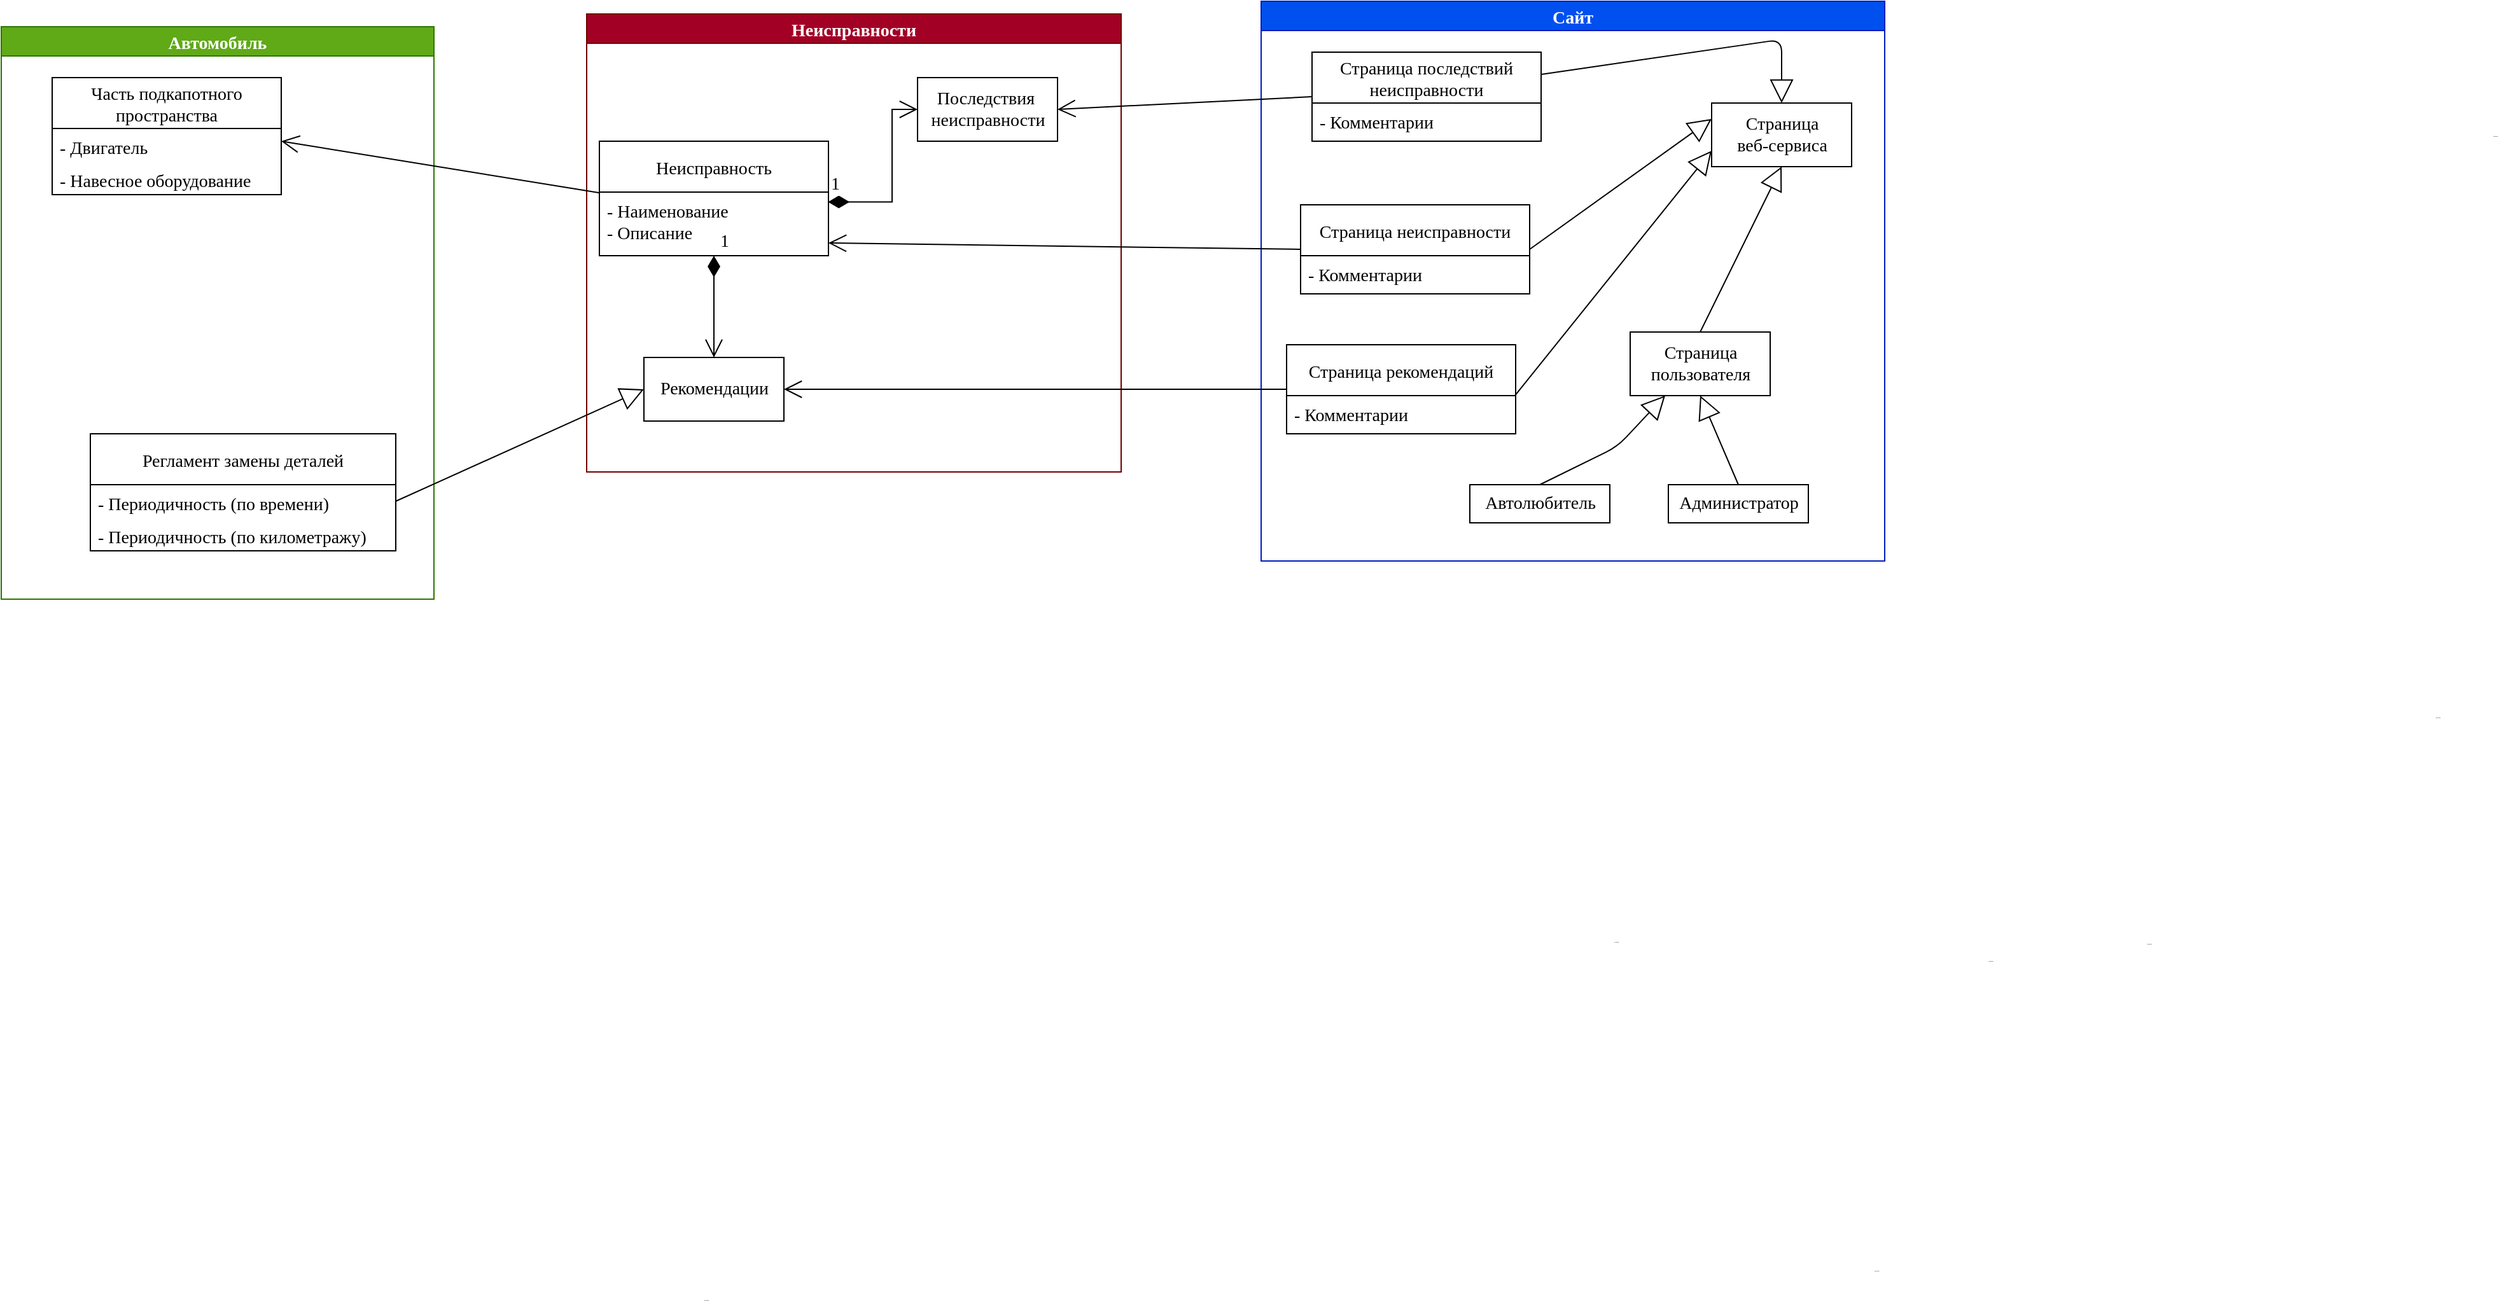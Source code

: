 <mxfile version="20.6.2" type="github" pages="5"><diagram id="lb3u8sS8OnbhurdYgaTN" name="Страница 1"><mxGraphModel dx="1730" dy="965" grid="1" gridSize="10" guides="1" tooltips="1" connect="1" arrows="1" fold="1" page="1" pageScale="1" pageWidth="827" pageHeight="1169" math="0" shadow="0"><root><mxCell id="0"/><mxCell id="1" parent="0"/><mxCell id="kGI2c67u0rsvxL_ZdpxG-1" value="Автомобиль" style="swimlane;fontFamily=Tahoma;fontSize=14;fillColor=#60a917;strokeColor=#2D7600;fontColor=#ffffff;" parent="1" vertex="1"><mxGeometry x="40" y="80" width="340" height="450" as="geometry"/></mxCell><mxCell id="kGI2c67u0rsvxL_ZdpxG-11" value="Часть подкапотного&#10;пространства" style="swimlane;fontStyle=0;childLayout=stackLayout;horizontal=1;startSize=40;fillColor=none;horizontalStack=0;resizeParent=1;resizeParentMax=0;resizeLast=0;collapsible=1;marginBottom=0;fontFamily=Tahoma;fontSize=14;" parent="kGI2c67u0rsvxL_ZdpxG-1" vertex="1"><mxGeometry x="40" y="40" width="180" height="92" as="geometry"/></mxCell><mxCell id="kGI2c67u0rsvxL_ZdpxG-12" value="- Двигатель" style="text;strokeColor=none;fillColor=none;align=left;verticalAlign=top;spacingLeft=4;spacingRight=4;overflow=hidden;rotatable=0;points=[[0,0.5],[1,0.5]];portConstraint=eastwest;fontFamily=Tahoma;fontSize=14;" parent="kGI2c67u0rsvxL_ZdpxG-11" vertex="1"><mxGeometry y="40" width="180" height="26" as="geometry"/></mxCell><mxCell id="kGI2c67u0rsvxL_ZdpxG-13" value="- Навесное оборудование" style="text;strokeColor=none;fillColor=none;align=left;verticalAlign=top;spacingLeft=4;spacingRight=4;overflow=hidden;rotatable=0;points=[[0,0.5],[1,0.5]];portConstraint=eastwest;fontFamily=Tahoma;fontSize=14;" parent="kGI2c67u0rsvxL_ZdpxG-11" vertex="1"><mxGeometry y="66" width="180" height="26" as="geometry"/></mxCell><mxCell id="kGI2c67u0rsvxL_ZdpxG-20" value="Регламент замены деталей" style="swimlane;fontStyle=0;childLayout=stackLayout;horizontal=1;startSize=40;fillColor=none;horizontalStack=0;resizeParent=1;resizeParentMax=0;resizeLast=0;collapsible=1;marginBottom=0;fontFamily=Tahoma;fontSize=14;" parent="1" vertex="1"><mxGeometry x="110" y="400" width="240" height="92" as="geometry"/></mxCell><mxCell id="kGI2c67u0rsvxL_ZdpxG-21" value="- Периодичность (по времени)" style="text;strokeColor=none;fillColor=none;align=left;verticalAlign=top;spacingLeft=4;spacingRight=4;overflow=hidden;rotatable=0;points=[[0,0.5],[1,0.5]];portConstraint=eastwest;fontFamily=Tahoma;fontSize=14;" parent="kGI2c67u0rsvxL_ZdpxG-20" vertex="1"><mxGeometry y="40" width="240" height="26" as="geometry"/></mxCell><mxCell id="kGI2c67u0rsvxL_ZdpxG-22" value="- Периодичность (по километражу)" style="text;strokeColor=none;fillColor=none;align=left;verticalAlign=top;spacingLeft=4;spacingRight=4;overflow=hidden;rotatable=0;points=[[0,0.5],[1,0.5]];portConstraint=eastwest;fontFamily=Tahoma;fontSize=14;" parent="kGI2c67u0rsvxL_ZdpxG-20" vertex="1"><mxGeometry y="66" width="240" height="26" as="geometry"/></mxCell><mxCell id="kGI2c67u0rsvxL_ZdpxG-24" value="Неисправности" style="swimlane;fontFamily=Tahoma;fontSize=14;fillColor=#a20025;fontColor=#ffffff;strokeColor=#6F0000;" parent="1" vertex="1"><mxGeometry x="500" y="70" width="420" height="360" as="geometry"/></mxCell><mxCell id="kGI2c67u0rsvxL_ZdpxG-25" value="Неисправность" style="swimlane;fontStyle=0;childLayout=stackLayout;horizontal=1;startSize=40;fillColor=none;horizontalStack=0;resizeParent=1;resizeParentMax=0;resizeLast=0;collapsible=1;marginBottom=0;fontFamily=Tahoma;fontSize=14;" parent="kGI2c67u0rsvxL_ZdpxG-24" vertex="1"><mxGeometry x="10" y="100" width="180" height="90" as="geometry"/></mxCell><mxCell id="kGI2c67u0rsvxL_ZdpxG-26" value="- Наименование&#10;- Описание" style="text;strokeColor=none;fillColor=none;align=left;verticalAlign=top;spacingLeft=4;spacingRight=4;overflow=hidden;rotatable=0;points=[[0,0.5],[1,0.5]];portConstraint=eastwest;fontFamily=Tahoma;fontSize=14;" parent="kGI2c67u0rsvxL_ZdpxG-25" vertex="1"><mxGeometry y="40" width="180" height="50" as="geometry"/></mxCell><mxCell id="kGI2c67u0rsvxL_ZdpxG-28" value="Последствия&amp;nbsp;&lt;br&gt;неисправности" style="html=1;fontFamily=Tahoma;fontSize=14;" parent="kGI2c67u0rsvxL_ZdpxG-24" vertex="1"><mxGeometry x="260" y="50" width="110" height="50" as="geometry"/></mxCell><mxCell id="kGI2c67u0rsvxL_ZdpxG-29" value="1" style="endArrow=open;html=1;endSize=12;startArrow=diamondThin;startSize=14;startFill=1;edgeStyle=orthogonalEdgeStyle;align=left;verticalAlign=bottom;rounded=0;fontFamily=Tahoma;fontSize=14;entryX=0;entryY=0.5;entryDx=0;entryDy=0;exitX=0.998;exitY=0.156;exitDx=0;exitDy=0;exitPerimeter=0;" parent="kGI2c67u0rsvxL_ZdpxG-24" source="kGI2c67u0rsvxL_ZdpxG-26" target="kGI2c67u0rsvxL_ZdpxG-28" edge="1"><mxGeometry x="-1" y="3" relative="1" as="geometry"><mxPoint x="60" y="280" as="sourcePoint"/><mxPoint x="220" y="280" as="targetPoint"/><Array as="points"><mxPoint x="240" y="148"/><mxPoint x="240" y="75"/></Array></mxGeometry></mxCell><mxCell id="kGI2c67u0rsvxL_ZdpxG-30" value="Рекомендации" style="html=1;fontFamily=Tahoma;fontSize=14;" parent="kGI2c67u0rsvxL_ZdpxG-24" vertex="1"><mxGeometry x="45" y="270" width="110" height="50" as="geometry"/></mxCell><mxCell id="kGI2c67u0rsvxL_ZdpxG-31" value="1" style="endArrow=open;html=1;endSize=12;startArrow=diamondThin;startSize=14;startFill=1;edgeStyle=orthogonalEdgeStyle;align=left;verticalAlign=bottom;rounded=0;fontFamily=Tahoma;fontSize=14;entryX=0.5;entryY=0;entryDx=0;entryDy=0;" parent="kGI2c67u0rsvxL_ZdpxG-24" target="kGI2c67u0rsvxL_ZdpxG-30" edge="1"><mxGeometry x="-1" y="3" relative="1" as="geometry"><mxPoint x="100" y="190" as="sourcePoint"/><mxPoint x="280" y="300" as="targetPoint"/><Array as="points"><mxPoint x="100" y="270"/></Array></mxGeometry></mxCell><mxCell id="kGI2c67u0rsvxL_ZdpxG-27" value="" style="endArrow=open;endFill=1;endSize=12;html=1;rounded=0;fontFamily=Tahoma;fontSize=14;entryX=1;entryY=0.385;entryDx=0;entryDy=0;entryPerimeter=0;exitX=0.002;exitY=0.012;exitDx=0;exitDy=0;exitPerimeter=0;" parent="1" source="kGI2c67u0rsvxL_ZdpxG-26" target="kGI2c67u0rsvxL_ZdpxG-12" edge="1"><mxGeometry width="160" relative="1" as="geometry"><mxPoint x="520" y="300" as="sourcePoint"/><mxPoint x="680" y="300" as="targetPoint"/></mxGeometry></mxCell><mxCell id="kGI2c67u0rsvxL_ZdpxG-34" value="Extends" style="endArrow=block;endSize=16;endFill=0;fontSize=1;entryX=0;entryY=0.5;entryDx=0;entryDy=0;exitX=1;exitY=0.5;exitDx=0;exitDy=0;" parent="1" source="kGI2c67u0rsvxL_ZdpxG-21" target="kGI2c67u0rsvxL_ZdpxG-30" edge="1"><mxGeometry x="-1" y="-691" width="160" relative="1" as="geometry"><mxPoint x="460" y="460" as="sourcePoint"/><mxPoint x="620" y="460" as="targetPoint"/><mxPoint x="-40" y="-1" as="offset"/></mxGeometry></mxCell><mxCell id="kGI2c67u0rsvxL_ZdpxG-35" value="Сайт" style="swimlane;fontFamily=Tahoma;fontSize=14;fillColor=#0050ef;fontColor=#ffffff;strokeColor=#001DBC;" parent="1" vertex="1"><mxGeometry x="1030" y="60" width="490" height="440" as="geometry"><mxRectangle x="1030" y="60" width="70" height="30" as="alternateBounds"/></mxGeometry></mxCell><mxCell id="kGI2c67u0rsvxL_ZdpxG-46" value="Страница&lt;br&gt;веб-сервиса" style="html=1;fontFamily=Tahoma;fontSize=14;" parent="kGI2c67u0rsvxL_ZdpxG-35" vertex="1"><mxGeometry x="354" y="80" width="110" height="50" as="geometry"/></mxCell><mxCell id="kGI2c67u0rsvxL_ZdpxG-47" value="Extends" style="endArrow=block;endSize=16;endFill=0;fontSize=1;entryX=0;entryY=0.25;entryDx=0;entryDy=0;exitX=1;exitY=0.5;exitDx=0;exitDy=0;startArrow=none;" parent="kGI2c67u0rsvxL_ZdpxG-35" source="kGI2c67u0rsvxL_ZdpxG-65" target="kGI2c67u0rsvxL_ZdpxG-46" edge="1"><mxGeometry x="-1" y="-691" width="160" relative="1" as="geometry"><mxPoint x="164" y="205" as="sourcePoint"/><mxPoint x="240" y="110" as="targetPoint"/><mxPoint x="-40" y="-1" as="offset"/></mxGeometry></mxCell><mxCell id="kGI2c67u0rsvxL_ZdpxG-52" value="Страница&lt;br&gt;пользователя" style="html=1;fontFamily=Tahoma;fontSize=14;" parent="kGI2c67u0rsvxL_ZdpxG-35" vertex="1"><mxGeometry x="290" y="260" width="110" height="50" as="geometry"/></mxCell><mxCell id="kGI2c67u0rsvxL_ZdpxG-53" value="Extends" style="endArrow=block;endSize=16;endFill=0;fontSize=1;exitX=0.5;exitY=0;exitDx=0;exitDy=0;entryX=0.5;entryY=1;entryDx=0;entryDy=0;" parent="kGI2c67u0rsvxL_ZdpxG-35" source="kGI2c67u0rsvxL_ZdpxG-52" target="kGI2c67u0rsvxL_ZdpxG-46" edge="1"><mxGeometry x="-1" y="-691" width="160" relative="1" as="geometry"><mxPoint x="180" y="227.5" as="sourcePoint"/><mxPoint x="270" y="170" as="targetPoint"/><mxPoint x="-40" y="-1" as="offset"/></mxGeometry></mxCell><mxCell id="kGI2c67u0rsvxL_ZdpxG-54" value="Автолюбитель" style="html=1;fontFamily=Tahoma;fontSize=14;" parent="kGI2c67u0rsvxL_ZdpxG-35" vertex="1"><mxGeometry x="164" y="380" width="110" height="30" as="geometry"/></mxCell><mxCell id="kGI2c67u0rsvxL_ZdpxG-55" value="Администратор" style="html=1;fontFamily=Tahoma;fontSize=14;" parent="kGI2c67u0rsvxL_ZdpxG-35" vertex="1"><mxGeometry x="320" y="380" width="110" height="30" as="geometry"/></mxCell><mxCell id="kGI2c67u0rsvxL_ZdpxG-56" value="Extends" style="endArrow=block;endSize=16;endFill=0;fontSize=1;entryX=0.25;entryY=1;entryDx=0;entryDy=0;exitX=0.5;exitY=0;exitDx=0;exitDy=0;" parent="kGI2c67u0rsvxL_ZdpxG-35" source="kGI2c67u0rsvxL_ZdpxG-54" target="kGI2c67u0rsvxL_ZdpxG-52" edge="1"><mxGeometry x="-1" y="-691" width="160" relative="1" as="geometry"><mxPoint x="190" y="270" as="sourcePoint"/><mxPoint x="190" y="200" as="targetPoint"/><mxPoint x="-40" y="-1" as="offset"/><Array as="points"><mxPoint x="280" y="350"/></Array></mxGeometry></mxCell><mxCell id="kGI2c67u0rsvxL_ZdpxG-57" value="Extends" style="endArrow=block;endSize=16;endFill=0;fontSize=1;exitX=0.5;exitY=0;exitDx=0;exitDy=0;entryX=0.5;entryY=1;entryDx=0;entryDy=0;" parent="kGI2c67u0rsvxL_ZdpxG-35" source="kGI2c67u0rsvxL_ZdpxG-55" target="kGI2c67u0rsvxL_ZdpxG-52" edge="1"><mxGeometry x="-1" y="-691" width="160" relative="1" as="geometry"><mxPoint x="325" y="280" as="sourcePoint"/><mxPoint x="305" y="230" as="targetPoint"/><mxPoint x="-40" y="-1" as="offset"/></mxGeometry></mxCell><mxCell id="kGI2c67u0rsvxL_ZdpxG-65" value="Страница неисправности" style="swimlane;fontStyle=0;childLayout=stackLayout;horizontal=1;startSize=40;fillColor=none;horizontalStack=0;resizeParent=1;resizeParentMax=0;resizeLast=0;collapsible=1;marginBottom=0;fontFamily=Tahoma;fontSize=14;" parent="kGI2c67u0rsvxL_ZdpxG-35" vertex="1"><mxGeometry x="31" y="160" width="180" height="70" as="geometry"/></mxCell><mxCell id="kGI2c67u0rsvxL_ZdpxG-66" value="- Комментарии" style="text;strokeColor=none;fillColor=none;align=left;verticalAlign=top;spacingLeft=4;spacingRight=4;overflow=hidden;rotatable=0;points=[[0,0.5],[1,0.5]];portConstraint=eastwest;fontFamily=Tahoma;fontSize=14;" parent="kGI2c67u0rsvxL_ZdpxG-65" vertex="1"><mxGeometry y="40" width="180" height="30" as="geometry"/></mxCell><mxCell id="kGI2c67u0rsvxL_ZdpxG-50" value="" style="endArrow=open;endFill=1;endSize=12;html=1;rounded=0;fontFamily=Tahoma;fontSize=1;exitX=0;exitY=0.5;exitDx=0;exitDy=0;entryX=1;entryY=0.5;entryDx=0;entryDy=0;" parent="1" source="kGI2c67u0rsvxL_ZdpxG-69" target="kGI2c67u0rsvxL_ZdpxG-30" edge="1"><mxGeometry width="160" relative="1" as="geometry"><mxPoint x="1084" y="365" as="sourcePoint"/><mxPoint x="1070" y="360" as="targetPoint"/></mxGeometry></mxCell><mxCell id="kGI2c67u0rsvxL_ZdpxG-51" value="" style="endArrow=open;endFill=1;endSize=12;html=1;rounded=0;fontFamily=Tahoma;fontSize=1;exitX=0;exitY=0.5;exitDx=0;exitDy=0;" parent="1" source="kGI2c67u0rsvxL_ZdpxG-65" edge="1"><mxGeometry width="160" relative="1" as="geometry"><mxPoint x="1074" y="265" as="sourcePoint"/><mxPoint x="690" y="250" as="targetPoint"/></mxGeometry></mxCell><mxCell id="kGI2c67u0rsvxL_ZdpxG-62" value="" style="endArrow=open;endFill=1;endSize=12;html=1;rounded=0;fontFamily=Tahoma;fontSize=1;exitX=0;exitY=0.5;exitDx=0;exitDy=0;entryX=1;entryY=0.5;entryDx=0;entryDy=0;" parent="1" source="kGI2c67u0rsvxL_ZdpxG-71" target="kGI2c67u0rsvxL_ZdpxG-28" edge="1"><mxGeometry width="160" relative="1" as="geometry"><mxPoint x="1074" y="130" as="sourcePoint"/><mxPoint x="690" y="165" as="targetPoint"/></mxGeometry></mxCell><mxCell id="kGI2c67u0rsvxL_ZdpxG-69" value="Страница рекомендаций" style="swimlane;fontStyle=0;childLayout=stackLayout;horizontal=1;startSize=40;fillColor=none;horizontalStack=0;resizeParent=1;resizeParentMax=0;resizeLast=0;collapsible=1;marginBottom=0;fontFamily=Tahoma;fontSize=14;" parent="1" vertex="1"><mxGeometry x="1050" y="330" width="180" height="70" as="geometry"/></mxCell><mxCell id="kGI2c67u0rsvxL_ZdpxG-70" value="- Комментарии" style="text;strokeColor=none;fillColor=none;align=left;verticalAlign=top;spacingLeft=4;spacingRight=4;overflow=hidden;rotatable=0;points=[[0,0.5],[1,0.5]];portConstraint=eastwest;fontFamily=Tahoma;fontSize=14;" parent="kGI2c67u0rsvxL_ZdpxG-69" vertex="1"><mxGeometry y="40" width="180" height="30" as="geometry"/></mxCell><mxCell id="kGI2c67u0rsvxL_ZdpxG-49" value="Extends" style="endArrow=block;endSize=16;endFill=0;fontSize=1;exitX=0.996;exitY=0.007;exitDx=0;exitDy=0;entryX=0;entryY=0.75;entryDx=0;entryDy=0;exitPerimeter=0;" parent="1" source="kGI2c67u0rsvxL_ZdpxG-70" target="kGI2c67u0rsvxL_ZdpxG-46" edge="1"><mxGeometry x="-1" y="-691" width="160" relative="1" as="geometry"><mxPoint x="1194" y="365" as="sourcePoint"/><mxPoint x="1270" y="190" as="targetPoint"/><mxPoint x="-40" y="-1" as="offset"/></mxGeometry></mxCell><mxCell id="kGI2c67u0rsvxL_ZdpxG-71" value="Страница последствий&#10;неисправности" style="swimlane;fontStyle=0;childLayout=stackLayout;horizontal=1;startSize=40;fillColor=none;horizontalStack=0;resizeParent=1;resizeParentMax=0;resizeLast=0;collapsible=1;marginBottom=0;fontFamily=Tahoma;fontSize=14;" parent="1" vertex="1"><mxGeometry x="1070" y="100" width="180" height="70" as="geometry"/></mxCell><mxCell id="kGI2c67u0rsvxL_ZdpxG-72" value="- Комментарии" style="text;strokeColor=none;fillColor=none;align=left;verticalAlign=top;spacingLeft=4;spacingRight=4;overflow=hidden;rotatable=0;points=[[0,0.5],[1,0.5]];portConstraint=eastwest;fontFamily=Tahoma;fontSize=14;" parent="kGI2c67u0rsvxL_ZdpxG-71" vertex="1"><mxGeometry y="40" width="180" height="30" as="geometry"/></mxCell><mxCell id="kGI2c67u0rsvxL_ZdpxG-61" value="Extends" style="endArrow=block;endSize=16;endFill=0;fontSize=1;exitX=1;exitY=0.25;exitDx=0;exitDy=0;entryX=0.5;entryY=0;entryDx=0;entryDy=0;" parent="1" source="kGI2c67u0rsvxL_ZdpxG-71" target="kGI2c67u0rsvxL_ZdpxG-46" edge="1"><mxGeometry x="-1" y="-691" width="160" relative="1" as="geometry"><mxPoint x="1184" y="130" as="sourcePoint"/><mxPoint x="1290" y="120" as="targetPoint"/><mxPoint x="-40" y="-1" as="offset"/><Array as="points"><mxPoint x="1439" y="90"/></Array></mxGeometry></mxCell></root></mxGraphModel></diagram><diagram id="-RmKAc0d_K8ZmDGgjJ9O" name="Страница 2"><mxGraphModel dx="1038" dy="579" grid="1" gridSize="10" guides="1" tooltips="1" connect="1" arrows="1" fold="1" page="1" pageScale="1" pageWidth="827" pageHeight="1169" math="0" shadow="0"><root><mxCell id="0"/><mxCell id="1" parent="0"/><mxCell id="emuqz8qDGI5pT-XHNAtG-1" value="Автолюбитель" style="shape=umlActor;verticalLabelPosition=bottom;verticalAlign=top;html=1;" vertex="1" parent="1"><mxGeometry x="100" y="140" width="20" height="30" as="geometry"/></mxCell><mxCell id="4OgUtCHowk7mApDArMP--3" value="" style="line;strokeWidth=1;fillColor=none;align=left;verticalAlign=middle;spacingTop=-1;spacingLeft=3;spacingRight=3;rotatable=0;labelPosition=right;points=[];portConstraint=eastwest;strokeColor=inherit;" vertex="1" parent="1"><mxGeometry x="140" y="150" width="70" height="9" as="geometry"/></mxCell><mxCell id="4OgUtCHowk7mApDArMP--4" value="Найти&lt;br&gt;неисправность" style="ellipse;whiteSpace=wrap;html=1;" vertex="1" parent="1"><mxGeometry x="200" y="120" width="130" height="70" as="geometry"/></mxCell><mxCell id="0-TCeL31KcFk3Z6rHNHs-1" value="Выбрать область&lt;br&gt;подкапотного&lt;br&gt;пространства" style="ellipse;whiteSpace=wrap;html=1;" vertex="1" parent="1"><mxGeometry x="380" y="30" width="130" height="70" as="geometry"/></mxCell><mxCell id="cJDHdbri1xtRB1Y3dpki-1" value="&amp;lt;&amp;lt;include&amp;gt;&amp;gt;" style="text;html=1;align=center;verticalAlign=middle;resizable=0;points=[];autosize=1;strokeColor=none;fillColor=none;" vertex="1" parent="1"><mxGeometry x="270" y="90" width="90" height="30" as="geometry"/></mxCell><mxCell id="UDUf4hsvMj08eim57oVa-1" style="edgeStyle=orthogonalEdgeStyle;rounded=0;orthogonalLoop=1;jettySize=auto;html=1;exitX=1;exitY=0;exitDx=0;exitDy=0;entryX=0;entryY=0.5;entryDx=0;entryDy=0;dashed=1;strokeColor=default;endArrow=classicThin;endFill=1;" edge="1" parent="1" source="4OgUtCHowk7mApDArMP--4" target="0-TCeL31KcFk3Z6rHNHs-1"><mxGeometry relative="1" as="geometry"><mxPoint x="350" y="200" as="sourcePoint"/><mxPoint x="434" y="275" as="targetPoint"/></mxGeometry></mxCell><mxCell id="b5M-XVQurEFUqEFpAi93-1" value="Оставить&lt;br&gt;комментарий" style="ellipse;whiteSpace=wrap;html=1;" vertex="1" parent="1"><mxGeometry x="360" y="200" width="130" height="70" as="geometry"/></mxCell><mxCell id="uLtr37luMY-45nEJNM9p-1" style="edgeStyle=orthogonalEdgeStyle;rounded=0;orthogonalLoop=1;jettySize=auto;html=1;exitX=0;exitY=0;exitDx=0;exitDy=0;entryX=1;entryY=1;entryDx=0;entryDy=0;dashed=1;strokeColor=default;endArrow=classicThin;endFill=1;" edge="1" parent="1" source="b5M-XVQurEFUqEFpAi93-1" target="4OgUtCHowk7mApDArMP--4"><mxGeometry relative="1" as="geometry"><mxPoint x="390.482" y="169.951" as="sourcePoint"/><mxPoint x="459.52" y="104.7" as="targetPoint"/></mxGeometry></mxCell><mxCell id="uLtr37luMY-45nEJNM9p-2" value="&amp;lt;&amp;lt;include&amp;gt;&amp;gt;" style="text;html=1;align=center;verticalAlign=middle;resizable=0;points=[];autosize=1;strokeColor=none;fillColor=none;" vertex="1" parent="1"><mxGeometry x="310" y="180" width="90" height="30" as="geometry"/></mxCell><mxCell id="bIbfALGmycnXykNRZ5_3-1" value="Зарегистрироваться" style="ellipse;whiteSpace=wrap;html=1;" vertex="1" parent="1"><mxGeometry x="520" y="290" width="130" height="70" as="geometry"/></mxCell><mxCell id="bIbfALGmycnXykNRZ5_3-2" style="edgeStyle=orthogonalEdgeStyle;rounded=0;orthogonalLoop=1;jettySize=auto;html=1;exitX=1;exitY=1;exitDx=0;exitDy=0;entryX=0;entryY=0;entryDx=0;entryDy=0;dashed=1;strokeColor=default;endArrow=classicThin;endFill=1;" edge="1" parent="1" source="b5M-XVQurEFUqEFpAi93-1" target="bIbfALGmycnXykNRZ5_3-1"><mxGeometry relative="1" as="geometry"><mxPoint x="470.002" y="265.251" as="sourcePoint"/><mxPoint x="539.04" y="200" as="targetPoint"/></mxGeometry></mxCell><mxCell id="bIbfALGmycnXykNRZ5_3-3" value="&amp;lt;&amp;lt;include&amp;gt;&amp;gt;" style="text;html=1;align=center;verticalAlign=middle;resizable=0;points=[];autosize=1;strokeColor=none;fillColor=none;" vertex="1" parent="1"><mxGeometry x="450" y="260" width="90" height="30" as="geometry"/></mxCell><mxCell id="I2oGPeEoLJNkbtViHXBQ-1" value="Получить НЕ персональные данные пользователя" style="ellipse;whiteSpace=wrap;html=1;" vertex="1" parent="1"><mxGeometry x="650" y="380" width="150" height="70" as="geometry"/></mxCell><mxCell id="BqeFb0xidDBqKnRVxmU_-1" style="edgeStyle=orthogonalEdgeStyle;rounded=0;orthogonalLoop=1;jettySize=auto;html=1;exitX=0;exitY=0;exitDx=0;exitDy=0;entryX=1;entryY=1;entryDx=0;entryDy=0;strokeColor=default;endArrow=classicThin;endFill=1;dashed=1;" edge="1" parent="1" source="I2oGPeEoLJNkbtViHXBQ-1" target="bIbfALGmycnXykNRZ5_3-1"><mxGeometry relative="1" as="geometry"><mxPoint x="650" y="380" as="sourcePoint"/><mxPoint x="530" y="435" as="targetPoint"/></mxGeometry></mxCell><mxCell id="ix3pT6-dhCdLf6i5IEo--1" value="&amp;lt;&amp;lt;extend&amp;gt;&amp;gt;" style="text;html=1;align=center;verticalAlign=middle;resizable=0;points=[];autosize=1;strokeColor=none;fillColor=none;" vertex="1" parent="1"><mxGeometry x="590" y="360" width="90" height="30" as="geometry"/></mxCell><mxCell id="CPmvOD9_EjQpZM5bCek1-1" value="Администратор" style="shape=umlActor;verticalLabelPosition=bottom;verticalAlign=top;html=1;" vertex="1" parent="1"><mxGeometry x="120" y="550" width="20" height="30" as="geometry"/></mxCell><mxCell id="Tlwr4lgaQZNiDK3A2pOD-1" value="Оставить пометку" style="ellipse;whiteSpace=wrap;html=1;" vertex="1" parent="1"><mxGeometry x="560" y="140" width="130" height="70" as="geometry"/></mxCell><mxCell id="Tlwr4lgaQZNiDK3A2pOD-2" style="edgeStyle=orthogonalEdgeStyle;rounded=0;orthogonalLoop=1;jettySize=auto;html=1;exitX=0;exitY=0.5;exitDx=0;exitDy=0;entryX=1;entryY=0;entryDx=0;entryDy=0;dashed=1;strokeColor=default;endArrow=classicThin;endFill=1;" edge="1" parent="1" source="Tlwr4lgaQZNiDK3A2pOD-1" target="b5M-XVQurEFUqEFpAi93-1"><mxGeometry relative="1" as="geometry"><mxPoint x="640.002" y="229.499" as="sourcePoint"/><mxPoint x="708.078" y="270.001" as="targetPoint"/></mxGeometry></mxCell><mxCell id="Tlwr4lgaQZNiDK3A2pOD-3" value="&amp;lt;&amp;lt;include&amp;gt;&amp;gt;" style="text;html=1;align=center;verticalAlign=middle;resizable=0;points=[];autosize=1;strokeColor=none;fillColor=none;" vertex="1" parent="1"><mxGeometry x="440" y="180" width="90" height="30" as="geometry"/></mxCell><mxCell id="Tlwr4lgaQZNiDK3A2pOD-4" value="Скорректировать&lt;br&gt;информацию на странице&lt;br&gt;с неисправностью" style="ellipse;whiteSpace=wrap;html=1;" vertex="1" parent="1"><mxGeometry x="230" y="530" width="170" height="70" as="geometry"/></mxCell><mxCell id="Tlwr4lgaQZNiDK3A2pOD-5" value="" style="line;strokeWidth=1;fillColor=none;align=left;verticalAlign=middle;spacingTop=-1;spacingLeft=3;spacingRight=3;rotatable=0;labelPosition=right;points=[];portConstraint=eastwest;strokeColor=inherit;" vertex="1" parent="1"><mxGeometry x="160" y="560.5" width="70" height="9" as="geometry"/></mxCell><mxCell id="Tlwr4lgaQZNiDK3A2pOD-6" value="Найти&lt;br&gt;комментарий&amp;nbsp;&lt;br&gt;с пометкой" style="ellipse;whiteSpace=wrap;html=1;" vertex="1" parent="1"><mxGeometry x="400" y="470" width="130" height="70" as="geometry"/></mxCell><mxCell id="Tlwr4lgaQZNiDK3A2pOD-9" value="Найти&lt;br&gt;несиправность" style="ellipse;whiteSpace=wrap;html=1;" vertex="1" parent="1"><mxGeometry x="580" y="540" width="130" height="70" as="geometry"/></mxCell><mxCell id="Tlwr4lgaQZNiDK3A2pOD-15" value="Зарегистрироваться и получить права&lt;br&gt;администратора" style="ellipse;whiteSpace=wrap;html=1;" vertex="1" parent="1"><mxGeometry x="210" y="655" width="170" height="70" as="geometry"/></mxCell><mxCell id="Tlwr4lgaQZNiDK3A2pOD-16" style="edgeStyle=orthogonalEdgeStyle;rounded=0;orthogonalLoop=1;jettySize=auto;html=1;exitX=0.5;exitY=1;exitDx=0;exitDy=0;entryX=0.5;entryY=0;entryDx=0;entryDy=0;dashed=1;strokeColor=default;endArrow=classicThin;endFill=1;" edge="1" parent="1" source="Tlwr4lgaQZNiDK3A2pOD-4" target="Tlwr4lgaQZNiDK3A2pOD-15"><mxGeometry relative="1" as="geometry"><mxPoint x="360.002" y="640.049" as="sourcePoint"/><mxPoint x="428.078" y="680.551" as="targetPoint"/></mxGeometry></mxCell><mxCell id="Tlwr4lgaQZNiDK3A2pOD-17" value="&amp;lt;&amp;lt;include&amp;gt;&amp;gt;" style="text;html=1;align=center;verticalAlign=middle;resizable=0;points=[];autosize=1;strokeColor=none;fillColor=none;" vertex="1" parent="1"><mxGeometry x="290" y="620" width="90" height="30" as="geometry"/></mxCell><mxCell id="Tlwr4lgaQZNiDK3A2pOD-18" style="edgeStyle=orthogonalEdgeStyle;rounded=0;orthogonalLoop=1;jettySize=auto;html=1;exitX=1;exitY=0;exitDx=0;exitDy=0;entryX=0;entryY=0.5;entryDx=0;entryDy=0;dashed=1;strokeColor=default;endArrow=classicThin;endFill=1;" edge="1" parent="1" source="Tlwr4lgaQZNiDK3A2pOD-4" target="Tlwr4lgaQZNiDK3A2pOD-6"><mxGeometry relative="1" as="geometry"><mxPoint x="290.002" y="450.049" as="sourcePoint"/><mxPoint x="400" y="505" as="targetPoint"/><Array as="points"><mxPoint x="380" y="540"/><mxPoint x="380" y="505"/></Array></mxGeometry></mxCell><mxCell id="Tlwr4lgaQZNiDK3A2pOD-19" value="&amp;lt;&amp;lt;include&amp;gt;&amp;gt;" style="text;html=1;align=center;verticalAlign=middle;resizable=0;points=[];autosize=1;strokeColor=none;fillColor=none;" vertex="1" parent="1"><mxGeometry x="300" y="500" width="90" height="30" as="geometry"/></mxCell><mxCell id="Tlwr4lgaQZNiDK3A2pOD-20" style="edgeStyle=orthogonalEdgeStyle;rounded=0;orthogonalLoop=1;jettySize=auto;html=1;exitX=0.785;exitY=0.986;exitDx=0;exitDy=0;entryX=0;entryY=0.5;entryDx=0;entryDy=0;dashed=1;strokeColor=default;endArrow=classicThin;endFill=1;exitPerimeter=0;" edge="1" parent="1" source="Tlwr4lgaQZNiDK3A2pOD-6" target="Tlwr4lgaQZNiDK3A2pOD-9"><mxGeometry relative="1" as="geometry"><mxPoint x="490.002" y="569.549" as="sourcePoint"/><mxPoint x="558.078" y="610.051" as="targetPoint"/></mxGeometry></mxCell><mxCell id="Tlwr4lgaQZNiDK3A2pOD-21" value="&amp;lt;&amp;lt;include&amp;gt;&amp;gt;" style="text;html=1;align=center;verticalAlign=middle;resizable=0;points=[];autosize=1;strokeColor=none;fillColor=none;" vertex="1" parent="1"><mxGeometry x="500" y="550" width="90" height="30" as="geometry"/></mxCell></root></mxGraphModel></diagram><diagram name="Страница 1" id="OWxW9Ne9dcLlN2SutFXI"><mxGraphModel dx="1865" dy="579" grid="1" gridSize="10" guides="1" tooltips="1" connect="1" arrows="1" fold="1" page="1" pageScale="1" pageWidth="827" pageHeight="1169" math="0" shadow="0"><root><mxCell id="0"/><mxCell id="1" parent="0"/><mxCell id="L6yNi53WaogubAqkBpMj-4" value="Зарегистрировать клиента&lt;br&gt;(собрать в одном месте информацию о клиенте" style="ellipse;whiteSpace=wrap;html=1;" parent="1" vertex="1"><mxGeometry x="-150" y="75" width="170" height="100" as="geometry"/></mxCell><mxCell id="L6yNi53WaogubAqkBpMj-25" style="edgeStyle=orthogonalEdgeStyle;rounded=0;orthogonalLoop=1;jettySize=auto;html=1;exitX=1;exitY=0.5;exitDx=0;exitDy=0;entryX=0;entryY=0.5;entryDx=0;entryDy=0;strokeColor=default;endArrow=none;endFill=0;" parent="1" source="L6yNi53WaogubAqkBpMj-8" target="L6yNi53WaogubAqkBpMj-4" edge="1"><mxGeometry relative="1" as="geometry"/></mxCell><mxCell id="L6yNi53WaogubAqkBpMj-30" style="edgeStyle=orthogonalEdgeStyle;rounded=0;orthogonalLoop=1;jettySize=auto;html=1;exitX=1;exitY=0.5;exitDx=0;exitDy=0;entryX=0;entryY=0.5;entryDx=0;entryDy=0;strokeColor=default;endArrow=none;endFill=0;" parent="1" source="L6yNi53WaogubAqkBpMj-8" target="L6yNi53WaogubAqkBpMj-14" edge="1"><mxGeometry relative="1" as="geometry"><Array as="points"><mxPoint x="-260" y="205"/><mxPoint x="-260" y="240"/></Array></mxGeometry></mxCell><mxCell id="L6yNi53WaogubAqkBpMj-31" style="edgeStyle=orthogonalEdgeStyle;rounded=0;orthogonalLoop=1;jettySize=auto;html=1;exitX=1;exitY=0.5;exitDx=0;exitDy=0;entryX=0;entryY=0.5;entryDx=0;entryDy=0;strokeColor=default;endArrow=none;endFill=0;" parent="1" source="L6yNi53WaogubAqkBpMj-8" target="L6yNi53WaogubAqkBpMj-12" edge="1"><mxGeometry relative="1" as="geometry"><Array as="points"><mxPoint x="-260" y="205"/><mxPoint x="-260" y="345"/></Array></mxGeometry></mxCell><mxCell id="L6yNi53WaogubAqkBpMj-32" style="edgeStyle=orthogonalEdgeStyle;rounded=0;orthogonalLoop=1;jettySize=auto;html=1;exitX=1;exitY=0.5;exitDx=0;exitDy=0;entryX=0;entryY=0.5;entryDx=0;entryDy=0;strokeColor=default;endArrow=none;endFill=0;" parent="1" source="L6yNi53WaogubAqkBpMj-8" target="L6yNi53WaogubAqkBpMj-2" edge="1"><mxGeometry relative="1" as="geometry"><Array as="points"><mxPoint x="-260" y="205"/><mxPoint x="-260" y="495"/></Array></mxGeometry></mxCell><mxCell id="L6yNi53WaogubAqkBpMj-33" style="edgeStyle=orthogonalEdgeStyle;rounded=0;orthogonalLoop=1;jettySize=auto;html=1;exitX=1;exitY=0.5;exitDx=0;exitDy=0;entryX=0;entryY=0.5;entryDx=0;entryDy=0;strokeColor=default;endArrow=none;endFill=0;" parent="1" source="L6yNi53WaogubAqkBpMj-8" target="L6yNi53WaogubAqkBpMj-23" edge="1"><mxGeometry relative="1" as="geometry"><Array as="points"><mxPoint x="-260" y="205"/><mxPoint x="-260" y="625"/></Array></mxGeometry></mxCell><mxCell id="L6yNi53WaogubAqkBpMj-47" style="edgeStyle=orthogonalEdgeStyle;rounded=0;orthogonalLoop=1;jettySize=auto;html=1;exitX=1;exitY=1;exitDx=0;exitDy=0;entryX=0;entryY=0.5;entryDx=0;entryDy=0;strokeColor=default;endArrow=none;endFill=0;" parent="1" source="L6yNi53WaogubAqkBpMj-8" target="L6yNi53WaogubAqkBpMj-46" edge="1"><mxGeometry relative="1" as="geometry"><Array as="points"><mxPoint x="-382" y="430"/></Array></mxGeometry></mxCell><mxCell id="L6yNi53WaogubAqkBpMj-8" value="Мастер&amp;nbsp;" style="ellipse;whiteSpace=wrap;html=1;" parent="1" vertex="1"><mxGeometry x="-450" y="175" width="80" height="60" as="geometry"/></mxCell><mxCell id="L6yNi53WaogubAqkBpMj-36" style="edgeStyle=orthogonalEdgeStyle;rounded=0;orthogonalLoop=1;jettySize=auto;html=1;exitX=0.5;exitY=0;exitDx=0;exitDy=0;entryX=0.5;entryY=1;entryDx=0;entryDy=0;strokeColor=default;endArrow=none;endFill=0;" parent="1" source="L6yNi53WaogubAqkBpMj-12" target="L6yNi53WaogubAqkBpMj-14" edge="1"><mxGeometry relative="1" as="geometry"/></mxCell><mxCell id="L6yNi53WaogubAqkBpMj-12" value="помочь выбрать эскиз" style="ellipse;whiteSpace=wrap;html=1;" parent="1" vertex="1"><mxGeometry x="-100" y="310" width="120" height="70" as="geometry"/></mxCell><mxCell id="L6yNi53WaogubAqkBpMj-35" style="edgeStyle=orthogonalEdgeStyle;rounded=0;orthogonalLoop=1;jettySize=auto;html=1;exitX=1;exitY=0.5;exitDx=0;exitDy=0;entryX=0;entryY=0.5;entryDx=0;entryDy=0;strokeColor=default;endArrow=none;endFill=0;" parent="1" source="L6yNi53WaogubAqkBpMj-14" target="L6yNi53WaogubAqkBpMj-34" edge="1"><mxGeometry relative="1" as="geometry"/></mxCell><mxCell id="L6yNi53WaogubAqkBpMj-14" value="Продемонстрировать портфолио" style="ellipse;whiteSpace=wrap;html=1;" parent="1" vertex="1"><mxGeometry x="-134" y="210" width="160" height="60" as="geometry"/></mxCell><mxCell id="L6yNi53WaogubAqkBpMj-2" value="&lt;br&gt;Записать клиента на сеанс" style="ellipse;whiteSpace=wrap;html=1;verticalAlign=top;" parent="1" vertex="1"><mxGeometry x="-117" y="460" width="126" height="70" as="geometry"/></mxCell><mxCell id="L6yNi53WaogubAqkBpMj-40" style="edgeStyle=orthogonalEdgeStyle;rounded=0;orthogonalLoop=1;jettySize=auto;html=1;exitX=1;exitY=0;exitDx=0;exitDy=0;entryX=0;entryY=0.5;entryDx=0;entryDy=0;strokeColor=default;endArrow=classicThin;endFill=1;dashed=1;" parent="1" source="L6yNi53WaogubAqkBpMj-23" target="L6yNi53WaogubAqkBpMj-39" edge="1"><mxGeometry relative="1" as="geometry"/></mxCell><mxCell id="L6yNi53WaogubAqkBpMj-43" style="edgeStyle=orthogonalEdgeStyle;rounded=0;orthogonalLoop=1;jettySize=auto;html=1;exitX=1;exitY=0.5;exitDx=0;exitDy=0;entryX=0;entryY=0.5;entryDx=0;entryDy=0;dashed=1;strokeColor=default;endArrow=classicThin;endFill=1;" parent="1" source="L6yNi53WaogubAqkBpMj-23" target="L6yNi53WaogubAqkBpMj-42" edge="1"><mxGeometry relative="1" as="geometry"/></mxCell><mxCell id="L6yNi53WaogubAqkBpMj-23" value="Зафиксировать результат работы" style="ellipse;whiteSpace=wrap;html=1;" parent="1" vertex="1"><mxGeometry x="-114" y="585" width="120" height="80" as="geometry"/></mxCell><mxCell id="L6yNi53WaogubAqkBpMj-28" style="edgeStyle=orthogonalEdgeStyle;rounded=0;orthogonalLoop=1;jettySize=auto;html=1;exitX=0;exitY=0.5;exitDx=0;exitDy=0;entryX=1;entryY=0.5;entryDx=0;entryDy=0;strokeColor=default;endArrow=classicThin;endFill=1;dashed=1;" parent="1" source="L6yNi53WaogubAqkBpMj-27" target="L6yNi53WaogubAqkBpMj-4" edge="1"><mxGeometry relative="1" as="geometry"/></mxCell><mxCell id="L6yNi53WaogubAqkBpMj-27" value="Получить фото клиента" style="ellipse;whiteSpace=wrap;html=1;" parent="1" vertex="1"><mxGeometry x="140" y="30" width="120" height="80" as="geometry"/></mxCell><mxCell id="L6yNi53WaogubAqkBpMj-29" value="&amp;lt;&amp;lt;extend&amp;gt;&amp;gt;" style="text;html=1;align=center;verticalAlign=middle;resizable=0;points=[];autosize=1;strokeColor=none;fillColor=none;" parent="1" vertex="1"><mxGeometry x="50" y="55" width="90" height="30" as="geometry"/></mxCell><mxCell id="L6yNi53WaogubAqkBpMj-34" value="собрать портфолио" style="ellipse;whiteSpace=wrap;html=1;" parent="1" vertex="1"><mxGeometry x="130" y="165" width="120" height="80" as="geometry"/></mxCell><mxCell id="L6yNi53WaogubAqkBpMj-38" style="edgeStyle=orthogonalEdgeStyle;rounded=0;orthogonalLoop=1;jettySize=auto;html=1;exitX=0;exitY=0.5;exitDx=0;exitDy=0;entryX=1;entryY=1;entryDx=0;entryDy=0;strokeColor=default;endArrow=block;endFill=0;" parent="1" source="L6yNi53WaogubAqkBpMj-37" target="L6yNi53WaogubAqkBpMj-14" edge="1"><mxGeometry relative="1" as="geometry"/></mxCell><mxCell id="L6yNi53WaogubAqkBpMj-37" value="Представить портфолио на сайте" style="ellipse;whiteSpace=wrap;html=1;" parent="1" vertex="1"><mxGeometry x="160" y="270" width="120" height="80" as="geometry"/></mxCell><mxCell id="L6yNi53WaogubAqkBpMj-39" value="Фото с результатом" style="ellipse;whiteSpace=wrap;html=1;" parent="1" vertex="1"><mxGeometry x="90" y="545" width="120" height="80" as="geometry"/></mxCell><mxCell id="L6yNi53WaogubAqkBpMj-41" value="&amp;lt;&amp;lt;include&amp;gt;&amp;gt;" style="text;html=1;align=center;verticalAlign=middle;resizable=0;points=[];autosize=1;strokeColor=none;fillColor=none;" parent="1" vertex="1"><mxGeometry x="-10" y="580" width="90" height="30" as="geometry"/></mxCell><mxCell id="L6yNi53WaogubAqkBpMj-42" value="Зафиксировать доход и расход материалов" style="ellipse;whiteSpace=wrap;html=1;" parent="1" vertex="1"><mxGeometry x="90" y="660" width="120" height="80" as="geometry"/></mxCell><mxCell id="L6yNi53WaogubAqkBpMj-44" value="&amp;lt;&amp;lt;include&amp;gt;&amp;gt;" style="text;html=1;align=center;verticalAlign=middle;resizable=0;points=[];autosize=1;strokeColor=none;fillColor=none;" parent="1" vertex="1"><mxGeometry x="15" y="645" width="90" height="30" as="geometry"/></mxCell><mxCell id="L6yNi53WaogubAqkBpMj-48" style="edgeStyle=orthogonalEdgeStyle;rounded=0;orthogonalLoop=1;jettySize=auto;html=1;exitX=0;exitY=0.5;exitDx=0;exitDy=0;entryX=1;entryY=0.5;entryDx=0;entryDy=0;strokeColor=default;endArrow=none;endFill=0;" parent="1" source="L6yNi53WaogubAqkBpMj-45" target="L6yNi53WaogubAqkBpMj-46" edge="1"><mxGeometry relative="1" as="geometry"/></mxCell><mxCell id="L6yNi53WaogubAqkBpMj-45" value="Клиент" style="ellipse;whiteSpace=wrap;html=1;" parent="1" vertex="1"><mxGeometry x="530" y="400" width="90" height="40" as="geometry"/></mxCell><mxCell id="L6yNi53WaogubAqkBpMj-46" value="Общение с клиентов через чат-бот" style="ellipse;whiteSpace=wrap;html=1;" parent="1" vertex="1"><mxGeometry x="280" y="390" width="120" height="80" as="geometry"/></mxCell><mxCell id="L6yNi53WaogubAqkBpMj-50" style="edgeStyle=orthogonalEdgeStyle;rounded=0;orthogonalLoop=1;jettySize=auto;html=1;exitX=0;exitY=0.5;exitDx=0;exitDy=0;entryX=0.5;entryY=0;entryDx=0;entryDy=0;strokeColor=default;endArrow=none;endFill=0;" parent="1" source="L6yNi53WaogubAqkBpMj-49" target="L6yNi53WaogubAqkBpMj-46" edge="1"><mxGeometry relative="1" as="geometry"/></mxCell><mxCell id="L6yNi53WaogubAqkBpMj-49" value="Телеграм" style="ellipse;whiteSpace=wrap;html=1;" parent="1" vertex="1"><mxGeometry x="520" y="250" width="80" height="80" as="geometry"/></mxCell></root></mxGraphModel></diagram><diagram name="Страница 2" id="pVsL2RAJLAAZu1fn-mLL"><mxGraphModel dx="1038" dy="579" grid="1" gridSize="10" guides="1" tooltips="1" connect="1" arrows="1" fold="1" page="1" pageScale="1" pageWidth="827" pageHeight="1169" math="0" shadow="0"><root><mxCell id="0"/><mxCell id="1" parent="0"/><mxCell id="hNRVUhqPGGq0IVIgZpFS-27" style="edgeStyle=orthogonalEdgeStyle;rounded=0;orthogonalLoop=1;jettySize=auto;html=1;exitX=0.25;exitY=1;exitDx=0;exitDy=0;strokeColor=default;endArrow=none;endFill=0;startArrow=none;startFill=0;" parent="1" source="W_rimgzA5q5Qn_pi23Ud-2" target="hNRVUhqPGGq0IVIgZpFS-23" edge="1"><mxGeometry relative="1" as="geometry"/></mxCell><mxCell id="hNRVUhqPGGq0IVIgZpFS-28" style="edgeStyle=orthogonalEdgeStyle;rounded=0;orthogonalLoop=1;jettySize=auto;html=1;exitX=0.5;exitY=1;exitDx=0;exitDy=0;entryX=0.54;entryY=-0.009;entryDx=0;entryDy=0;entryPerimeter=0;strokeColor=default;endArrow=none;endFill=0;startArrow=none;startFill=0;" parent="1" source="W_rimgzA5q5Qn_pi23Ud-2" target="hNRVUhqPGGq0IVIgZpFS-25" edge="1"><mxGeometry relative="1" as="geometry"/></mxCell><mxCell id="hNRVUhqPGGq0IVIgZpFS-29" style="edgeStyle=orthogonalEdgeStyle;rounded=0;orthogonalLoop=1;jettySize=auto;html=1;exitX=0.75;exitY=1;exitDx=0;exitDy=0;strokeColor=default;endArrow=none;endFill=0;startArrow=none;startFill=0;" parent="1" source="W_rimgzA5q5Qn_pi23Ud-2" target="hNRVUhqPGGq0IVIgZpFS-26" edge="1"><mxGeometry relative="1" as="geometry"/></mxCell><mxCell id="hNRVUhqPGGq0IVIgZpFS-30" style="edgeStyle=orthogonalEdgeStyle;rounded=0;orthogonalLoop=1;jettySize=auto;html=1;exitX=0;exitY=0;exitDx=0;exitDy=0;entryX=0.54;entryY=1.016;entryDx=0;entryDy=0;entryPerimeter=0;strokeColor=default;endArrow=none;endFill=0;startArrow=none;startFill=0;" parent="1" source="W_rimgzA5q5Qn_pi23Ud-2" target="hNRVUhqPGGq0IVIgZpFS-9" edge="1"><mxGeometry relative="1" as="geometry"/></mxCell><mxCell id="hNRVUhqPGGq0IVIgZpFS-31" style="edgeStyle=orthogonalEdgeStyle;rounded=0;orthogonalLoop=1;jettySize=auto;html=1;exitX=0.25;exitY=0;exitDx=0;exitDy=0;entryX=0.566;entryY=1.084;entryDx=0;entryDy=0;entryPerimeter=0;strokeColor=default;endArrow=none;endFill=0;startArrow=none;startFill=0;" parent="1" source="W_rimgzA5q5Qn_pi23Ud-2" target="hNRVUhqPGGq0IVIgZpFS-12" edge="1"><mxGeometry relative="1" as="geometry"/></mxCell><mxCell id="hNRVUhqPGGq0IVIgZpFS-32" style="edgeStyle=orthogonalEdgeStyle;rounded=0;orthogonalLoop=1;jettySize=auto;html=1;exitX=0.5;exitY=0;exitDx=0;exitDy=0;entryX=0.465;entryY=1.084;entryDx=0;entryDy=0;entryPerimeter=0;strokeColor=default;endArrow=none;endFill=0;startArrow=none;startFill=0;" parent="1" source="W_rimgzA5q5Qn_pi23Ud-2" target="hNRVUhqPGGq0IVIgZpFS-15" edge="1"><mxGeometry relative="1" as="geometry"/></mxCell><mxCell id="hNRVUhqPGGq0IVIgZpFS-33" style="edgeStyle=orthogonalEdgeStyle;rounded=0;orthogonalLoop=1;jettySize=auto;html=1;exitX=1;exitY=0;exitDx=0;exitDy=0;entryX=0.386;entryY=1.016;entryDx=0;entryDy=0;entryPerimeter=0;strokeColor=default;endArrow=none;endFill=0;startArrow=none;startFill=0;" parent="1" source="W_rimgzA5q5Qn_pi23Ud-2" target="hNRVUhqPGGq0IVIgZpFS-18" edge="1"><mxGeometry relative="1" as="geometry"/></mxCell><mxCell id="W_rimgzA5q5Qn_pi23Ud-2" value="Система" style="rounded=0;whiteSpace=wrap;html=1;" parent="1" vertex="1"><mxGeometry x="300" y="200" width="156" height="80" as="geometry"/></mxCell><mxCell id="hNRVUhqPGGq0IVIgZpFS-5" style="edgeStyle=orthogonalEdgeStyle;rounded=0;orthogonalLoop=1;jettySize=auto;html=1;entryX=0;entryY=0.5;entryDx=0;entryDy=0;strokeColor=default;endArrow=none;endFill=0;" parent="1" source="hNRVUhqPGGq0IVIgZpFS-3" target="W_rimgzA5q5Qn_pi23Ud-2" edge="1"><mxGeometry relative="1" as="geometry"/></mxCell><mxCell id="hNRVUhqPGGq0IVIgZpFS-3" value="Мастер" style="ellipse;whiteSpace=wrap;html=1;" parent="1" vertex="1"><mxGeometry x="110" y="200" width="120" height="80" as="geometry"/></mxCell><mxCell id="hNRVUhqPGGq0IVIgZpFS-6" style="edgeStyle=orthogonalEdgeStyle;rounded=0;orthogonalLoop=1;jettySize=auto;html=1;exitX=0;exitY=0.5;exitDx=0;exitDy=0;entryX=1;entryY=0.5;entryDx=0;entryDy=0;strokeColor=default;endArrow=none;endFill=0;" parent="1" source="hNRVUhqPGGq0IVIgZpFS-4" target="W_rimgzA5q5Qn_pi23Ud-2" edge="1"><mxGeometry relative="1" as="geometry"/></mxCell><mxCell id="hNRVUhqPGGq0IVIgZpFS-4" value="Клиент" style="ellipse;whiteSpace=wrap;html=1;" parent="1" vertex="1"><mxGeometry x="520" y="200" width="120" height="80" as="geometry"/></mxCell><mxCell id="hNRVUhqPGGq0IVIgZpFS-9" value="Сайт&lt;br&gt;&amp;nbsp;визитка" style="text;html=1;align=center;verticalAlign=middle;resizable=0;points=[];autosize=1;strokeColor=none;fillColor=none;" parent="1" vertex="1"><mxGeometry x="220" y="130" width="70" height="40" as="geometry"/></mxCell><mxCell id="hNRVUhqPGGq0IVIgZpFS-12" value="База &lt;br&gt;эскизов" style="text;html=1;align=center;verticalAlign=middle;resizable=0;points=[];autosize=1;strokeColor=none;fillColor=none;" parent="1" vertex="1"><mxGeometry x="300" y="80" width="70" height="40" as="geometry"/></mxCell><mxCell id="hNRVUhqPGGq0IVIgZpFS-15" value="База данных&lt;br&gt;клиента" style="text;html=1;align=center;verticalAlign=middle;resizable=0;points=[];autosize=1;strokeColor=none;fillColor=none;" parent="1" vertex="1"><mxGeometry x="364" y="120" width="100" height="40" as="geometry"/></mxCell><mxCell id="hNRVUhqPGGq0IVIgZpFS-18" value="Телеграмм&lt;br&gt;бот" style="text;html=1;align=center;verticalAlign=middle;resizable=0;points=[];autosize=1;strokeColor=none;fillColor=none;" parent="1" vertex="1"><mxGeometry x="464" y="100" width="90" height="40" as="geometry"/></mxCell><mxCell id="hNRVUhqPGGq0IVIgZpFS-23" value="Карта&lt;br&gt;клиента" style="text;html=1;align=center;verticalAlign=middle;resizable=0;points=[];autosize=1;strokeColor=none;fillColor=none;" parent="1" vertex="1"><mxGeometry x="250" y="310" width="70" height="40" as="geometry"/></mxCell><mxCell id="hNRVUhqPGGq0IVIgZpFS-25" value="Электронный&amp;nbsp;&lt;br&gt;журнал" style="text;html=1;align=center;verticalAlign=middle;resizable=0;points=[];autosize=1;strokeColor=none;fillColor=none;" parent="1" vertex="1"><mxGeometry x="325" y="305" width="100" height="40" as="geometry"/></mxCell><mxCell id="hNRVUhqPGGq0IVIgZpFS-26" value="Финансовая&amp;nbsp;&lt;br&gt;хозяйственная&lt;br&gt;деятельность" style="text;html=1;align=center;verticalAlign=middle;resizable=0;points=[];autosize=1;strokeColor=none;fillColor=none;" parent="1" vertex="1"><mxGeometry x="414" y="305" width="110" height="60" as="geometry"/></mxCell></root></mxGraphModel></diagram><diagram name="Страница 3" id="45YKQguJb3udAzb7-f9j"><mxGraphModel dx="1038" dy="579" grid="1" gridSize="10" guides="1" tooltips="1" connect="1" arrows="1" fold="1" page="1" pageScale="1" pageWidth="827" pageHeight="1169" math="0" shadow="0"><root><mxCell id="0"/><mxCell id="1" parent="0"/><mxCell id="Nx-y-Sejc06agSQh1d9u-3" value="" style="edgeStyle=orthogonalEdgeStyle;rounded=0;orthogonalLoop=1;jettySize=auto;html=1;strokeColor=default;endArrow=none;endFill=0;" parent="1" source="Nx-y-Sejc06agSQh1d9u-1" target="Nx-y-Sejc06agSQh1d9u-2" edge="1"><mxGeometry relative="1" as="geometry"/></mxCell><mxCell id="Nx-y-Sejc06agSQh1d9u-1" value="Клиент" style="text;html=1;align=center;verticalAlign=middle;resizable=0;points=[];autosize=1;strokeColor=none;fillColor=none;" parent="1" vertex="1"><mxGeometry x="940" y="100" width="60" height="30" as="geometry"/></mxCell><mxCell id="Nx-y-Sejc06agSQh1d9u-5" value="" style="edgeStyle=orthogonalEdgeStyle;rounded=0;orthogonalLoop=1;jettySize=auto;html=1;strokeColor=default;endArrow=none;endFill=0;" parent="1" source="Nx-y-Sejc06agSQh1d9u-2" target="Nx-y-Sejc06agSQh1d9u-4" edge="1"><mxGeometry relative="1" as="geometry"/></mxCell><mxCell id="Nx-y-Sejc06agSQh1d9u-2" value="Желание набить татуировку" style="ellipse;whiteSpace=wrap;html=1;" parent="1" vertex="1"><mxGeometry x="1070" y="85" width="120" height="60" as="geometry"/></mxCell><mxCell id="Nx-y-Sejc06agSQh1d9u-7" value="" style="edgeStyle=orthogonalEdgeStyle;rounded=0;orthogonalLoop=1;jettySize=auto;html=1;strokeColor=default;endArrow=none;endFill=0;" parent="1" source="Nx-y-Sejc06agSQh1d9u-4" target="Nx-y-Sejc06agSQh1d9u-6" edge="1"><mxGeometry relative="1" as="geometry"/></mxCell><mxCell id="Nx-y-Sejc06agSQh1d9u-4" value="написать тату мастеру в телеграмм" style="ellipse;whiteSpace=wrap;html=1;" parent="1" vertex="1"><mxGeometry x="1240" y="85" width="120" height="60" as="geometry"/></mxCell><mxCell id="Nx-y-Sejc06agSQh1d9u-9" value="" style="edgeStyle=orthogonalEdgeStyle;rounded=0;orthogonalLoop=1;jettySize=auto;html=1;strokeColor=default;endArrow=none;endFill=0;" parent="1" source="Nx-y-Sejc06agSQh1d9u-6" target="Nx-y-Sejc06agSQh1d9u-8" edge="1"><mxGeometry relative="1" as="geometry"/></mxCell><mxCell id="Nx-y-Sejc06agSQh1d9u-6" value="Посмотреть сайт с работами и эскизами" style="ellipse;whiteSpace=wrap;html=1;" parent="1" vertex="1"><mxGeometry x="1410" y="80" width="130" height="70" as="geometry"/></mxCell><mxCell id="Nx-y-Sejc06agSQh1d9u-11" value="" style="edgeStyle=orthogonalEdgeStyle;rounded=0;orthogonalLoop=1;jettySize=auto;html=1;strokeColor=default;endArrow=none;endFill=0;startArrow=none;" parent="1" source="Nx-y-Sejc06agSQh1d9u-18" target="Nx-y-Sejc06agSQh1d9u-10" edge="1"><mxGeometry relative="1" as="geometry"/></mxCell><mxCell id="Nx-y-Sejc06agSQh1d9u-19" value="" style="edgeStyle=orthogonalEdgeStyle;rounded=0;orthogonalLoop=1;jettySize=auto;html=1;strokeColor=default;endArrow=none;endFill=0;" parent="1" source="Nx-y-Sejc06agSQh1d9u-8" target="Nx-y-Sejc06agSQh1d9u-18" edge="1"><mxGeometry relative="1" as="geometry"/></mxCell><mxCell id="Nx-y-Sejc06agSQh1d9u-8" value="Выбрать эскиз&lt;br&gt;выразить предпочтение" style="ellipse;whiteSpace=wrap;html=1;" parent="1" vertex="1"><mxGeometry x="1415" y="185" width="120" height="60" as="geometry"/></mxCell><mxCell id="Nx-y-Sejc06agSQh1d9u-13" value="" style="edgeStyle=orthogonalEdgeStyle;rounded=0;orthogonalLoop=1;jettySize=auto;html=1;strokeColor=default;endArrow=none;endFill=0;" parent="1" source="Nx-y-Sejc06agSQh1d9u-10" target="Nx-y-Sejc06agSQh1d9u-12" edge="1"><mxGeometry relative="1" as="geometry"/></mxCell><mxCell id="Nx-y-Sejc06agSQh1d9u-10" value="согласование эскиза" style="ellipse;whiteSpace=wrap;html=1;" parent="1" vertex="1"><mxGeometry x="1070" y="185" width="120" height="60" as="geometry"/></mxCell><mxCell id="Nx-y-Sejc06agSQh1d9u-15" value="" style="edgeStyle=orthogonalEdgeStyle;rounded=0;orthogonalLoop=1;jettySize=auto;html=1;strokeColor=default;endArrow=none;endFill=0;" parent="1" source="Nx-y-Sejc06agSQh1d9u-12" target="Nx-y-Sejc06agSQh1d9u-14" edge="1"><mxGeometry relative="1" as="geometry"/></mxCell><mxCell id="Nx-y-Sejc06agSQh1d9u-12" value="Выбрать дату для сеанса" style="ellipse;whiteSpace=wrap;html=1;" parent="1" vertex="1"><mxGeometry x="1070" y="285" width="120" height="60" as="geometry"/></mxCell><mxCell id="Nx-y-Sejc06agSQh1d9u-17" value="" style="edgeStyle=orthogonalEdgeStyle;rounded=0;orthogonalLoop=1;jettySize=auto;html=1;strokeColor=default;endArrow=none;endFill=0;startArrow=none;" parent="1" source="Nx-y-Sejc06agSQh1d9u-20" target="Nx-y-Sejc06agSQh1d9u-16" edge="1"><mxGeometry relative="1" as="geometry"/></mxCell><mxCell id="Nx-y-Sejc06agSQh1d9u-21" value="" style="edgeStyle=orthogonalEdgeStyle;rounded=0;orthogonalLoop=1;jettySize=auto;html=1;strokeColor=default;endArrow=none;endFill=0;" parent="1" source="Nx-y-Sejc06agSQh1d9u-14" target="Nx-y-Sejc06agSQh1d9u-20" edge="1"><mxGeometry relative="1" as="geometry"/></mxCell><mxCell id="Nx-y-Sejc06agSQh1d9u-14" value="Придти на сеанс&lt;br&gt;сделать татуировку" style="ellipse;whiteSpace=wrap;html=1;" parent="1" vertex="1"><mxGeometry x="1250" y="285" width="120" height="60" as="geometry"/></mxCell><mxCell id="Nx-y-Sejc06agSQh1d9u-16" value="получить в чат памятку по уходу за татуировкой" style="ellipse;whiteSpace=wrap;html=1;" parent="1" vertex="1"><mxGeometry x="1420" y="375" width="120" height="60" as="geometry"/></mxCell><mxCell id="Nx-y-Sejc06agSQh1d9u-20" value="Оплатить татуировку" style="ellipse;whiteSpace=wrap;html=1;" parent="1" vertex="1"><mxGeometry x="1420" y="285" width="120" height="60" as="geometry"/></mxCell><mxCell id="Nx-y-Sejc06agSQh1d9u-22" value="" style="edgeStyle=orthogonalEdgeStyle;rounded=0;orthogonalLoop=1;jettySize=auto;html=1;strokeColor=default;endArrow=none;endFill=0;" parent="1" source="Nx-y-Sejc06agSQh1d9u-14" target="Nx-y-Sejc06agSQh1d9u-20" edge="1"><mxGeometry relative="1" as="geometry"><mxPoint x="975" y="815" as="sourcePoint"/><mxPoint x="975" y="955" as="targetPoint"/></mxGeometry></mxCell><mxCell id="Nx-y-Sejc06agSQh1d9u-25" value="" style="edgeStyle=orthogonalEdgeStyle;rounded=0;orthogonalLoop=1;jettySize=auto;html=1;strokeColor=default;endArrow=none;endFill=0;" parent="1" source="Nx-y-Sejc06agSQh1d9u-23" target="Nx-y-Sejc06agSQh1d9u-24" edge="1"><mxGeometry relative="1" as="geometry"/></mxCell><mxCell id="Nx-y-Sejc06agSQh1d9u-23" value="Тату-мастер" style="text;html=1;strokeColor=none;fillColor=none;align=center;verticalAlign=middle;whiteSpace=wrap;rounded=0;" parent="1" vertex="1"><mxGeometry x="30" y="545" width="60" height="30" as="geometry"/></mxCell><mxCell id="Nx-y-Sejc06agSQh1d9u-27" value="" style="edgeStyle=orthogonalEdgeStyle;rounded=0;orthogonalLoop=1;jettySize=auto;html=1;strokeColor=default;endArrow=none;endFill=0;" parent="1" source="Nx-y-Sejc06agSQh1d9u-24" target="Nx-y-Sejc06agSQh1d9u-26" edge="1"><mxGeometry relative="1" as="geometry"/></mxCell><mxCell id="Nx-y-Sejc06agSQh1d9u-24" value="общение с потенциальным клиентом" style="ellipse;whiteSpace=wrap;html=1;" parent="1" vertex="1"><mxGeometry x="130" y="530" width="120" height="60" as="geometry"/></mxCell><mxCell id="Nx-y-Sejc06agSQh1d9u-29" value="" style="edgeStyle=orthogonalEdgeStyle;rounded=0;orthogonalLoop=1;jettySize=auto;html=1;strokeColor=default;endArrow=none;endFill=0;" parent="1" source="Nx-y-Sejc06agSQh1d9u-26" target="Nx-y-Sejc06agSQh1d9u-28" edge="1"><mxGeometry relative="1" as="geometry"/></mxCell><mxCell id="Nx-y-Sejc06agSQh1d9u-26" value="Скинуть ссылку на сайт-визитку" style="ellipse;whiteSpace=wrap;html=1;" parent="1" vertex="1"><mxGeometry x="290" y="530" width="120" height="60" as="geometry"/></mxCell><mxCell id="Nx-y-Sejc06agSQh1d9u-31" value="" style="edgeStyle=orthogonalEdgeStyle;rounded=0;orthogonalLoop=1;jettySize=auto;html=1;strokeColor=default;endArrow=none;endFill=0;" parent="1" source="Nx-y-Sejc06agSQh1d9u-28" target="Nx-y-Sejc06agSQh1d9u-30" edge="1"><mxGeometry relative="1" as="geometry"/></mxCell><mxCell id="Nx-y-Sejc06agSQh1d9u-28" value="проработать запрос клиента&amp;nbsp;" style="ellipse;whiteSpace=wrap;html=1;" parent="1" vertex="1"><mxGeometry x="460" y="530" width="120" height="60" as="geometry"/></mxCell><mxCell id="Nx-y-Sejc06agSQh1d9u-33" value="" style="edgeStyle=orthogonalEdgeStyle;rounded=0;orthogonalLoop=1;jettySize=auto;html=1;strokeColor=default;endArrow=none;endFill=0;" parent="1" source="Nx-y-Sejc06agSQh1d9u-30" target="Nx-y-Sejc06agSQh1d9u-32" edge="1"><mxGeometry relative="1" as="geometry"/></mxCell><mxCell id="Nx-y-Sejc06agSQh1d9u-30" value="Создать и заполнить карточку клиента с информацией о нем" style="ellipse;whiteSpace=wrap;html=1;" parent="1" vertex="1"><mxGeometry x="455" y="620" width="130" height="80" as="geometry"/></mxCell><mxCell id="Nx-y-Sejc06agSQh1d9u-35" value="" style="edgeStyle=orthogonalEdgeStyle;rounded=0;orthogonalLoop=1;jettySize=auto;html=1;strokeColor=default;endArrow=none;endFill=0;" parent="1" source="Nx-y-Sejc06agSQh1d9u-32" target="Nx-y-Sejc06agSQh1d9u-34" edge="1"><mxGeometry relative="1" as="geometry"/></mxCell><mxCell id="Nx-y-Sejc06agSQh1d9u-32" value="скинуть расписание со свободными окошками" style="ellipse;whiteSpace=wrap;html=1;" parent="1" vertex="1"><mxGeometry x="260" y="620" width="140" height="80" as="geometry"/></mxCell><mxCell id="Nx-y-Sejc06agSQh1d9u-37" value="" style="edgeStyle=orthogonalEdgeStyle;rounded=0;orthogonalLoop=1;jettySize=auto;html=1;strokeColor=default;endArrow=none;endFill=0;entryX=0.5;entryY=0;entryDx=0;entryDy=0;" parent="1" source="Nx-y-Sejc06agSQh1d9u-34" target="Nx-y-Sejc06agSQh1d9u-36" edge="1"><mxGeometry relative="1" as="geometry"><mxPoint x="530" y="1170" as="targetPoint"/></mxGeometry></mxCell><mxCell id="Nx-y-Sejc06agSQh1d9u-34" value="Записать клиента на сеанс в электронный журнал" style="ellipse;whiteSpace=wrap;html=1;" parent="1" vertex="1"><mxGeometry x="50" y="620" width="140" height="80" as="geometry"/></mxCell><mxCell id="Nx-y-Sejc06agSQh1d9u-39" value="" style="edgeStyle=orthogonalEdgeStyle;rounded=0;orthogonalLoop=1;jettySize=auto;html=1;strokeColor=default;endArrow=none;endFill=0;exitX=1;exitY=0.5;exitDx=0;exitDy=0;" parent="1" source="Nx-y-Sejc06agSQh1d9u-36" target="Nx-y-Sejc06agSQh1d9u-38" edge="1"><mxGeometry relative="1" as="geometry"><mxPoint x="530" y="1280" as="sourcePoint"/></mxGeometry></mxCell><mxCell id="Nx-y-Sejc06agSQh1d9u-36" value="Бот отправляет сообщение клиенту в чат с напоминанием о сеансе" style="ellipse;whiteSpace=wrap;html=1;" parent="1" vertex="1"><mxGeometry x="30" y="740" width="180" height="110" as="geometry"/></mxCell><mxCell id="Nx-y-Sejc06agSQh1d9u-41" value="" style="edgeStyle=orthogonalEdgeStyle;rounded=0;orthogonalLoop=1;jettySize=auto;html=1;strokeColor=default;endArrow=none;endFill=0;entryX=0;entryY=0.5;entryDx=0;entryDy=0;" parent="1" source="Nx-y-Sejc06agSQh1d9u-38" target="Nx-y-Sejc06agSQh1d9u-40" edge="1"><mxGeometry relative="1" as="geometry"><mxPoint x="530" y="1420" as="targetPoint"/></mxGeometry></mxCell><mxCell id="Nx-y-Sejc06agSQh1d9u-38" value="Сеанс татуировки" style="ellipse;whiteSpace=wrap;html=1;" parent="1" vertex="1"><mxGeometry x="260" y="765" width="120" height="60" as="geometry"/></mxCell><mxCell id="Nx-y-Sejc06agSQh1d9u-43" value="" style="edgeStyle=orthogonalEdgeStyle;rounded=0;orthogonalLoop=1;jettySize=auto;html=1;strokeColor=default;endArrow=none;endFill=0;exitX=0.5;exitY=1;exitDx=0;exitDy=0;" parent="1" source="Nx-y-Sejc06agSQh1d9u-40" target="Nx-y-Sejc06agSQh1d9u-42" edge="1"><mxGeometry relative="1" as="geometry"><mxPoint x="530" y="1530" as="sourcePoint"/></mxGeometry></mxCell><mxCell id="Nx-y-Sejc06agSQh1d9u-40" value="Сфотографировать работу для портфолио&lt;br&gt;Отметить выполненным сеанс, записать доход и выбрать количество материала расходованного на сеанс" style="ellipse;whiteSpace=wrap;html=1;" parent="1" vertex="1"><mxGeometry x="414" y="740" width="300" height="110" as="geometry"/></mxCell><mxCell id="Nx-y-Sejc06agSQh1d9u-42" value="Бот отправляет сообщение клиенту с памяткой по уходу за&amp;nbsp; татуировкой" style="ellipse;whiteSpace=wrap;html=1;" parent="1" vertex="1"><mxGeometry x="494" y="880" width="140" height="80" as="geometry"/></mxCell><mxCell id="Nx-y-Sejc06agSQh1d9u-18" value="Заполнить информацию о себе" style="ellipse;whiteSpace=wrap;html=1;" parent="1" vertex="1"><mxGeometry x="1240" y="185" width="120" height="60" as="geometry"/></mxCell><mxCell id="OJoVRA6APcV6r3sZJNEJ-1" value="" style="edgeStyle=orthogonalEdgeStyle;rounded=0;orthogonalLoop=1;jettySize=auto;html=1;strokeColor=default;endArrow=none;endFill=0;" parent="1" source="Nx-y-Sejc06agSQh1d9u-8" target="Nx-y-Sejc06agSQh1d9u-18" edge="1"><mxGeometry relative="1" as="geometry"><mxPoint x="1415" y="215" as="sourcePoint"/><mxPoint x="970" y="585" as="targetPoint"/></mxGeometry></mxCell></root></mxGraphModel></diagram></mxfile>